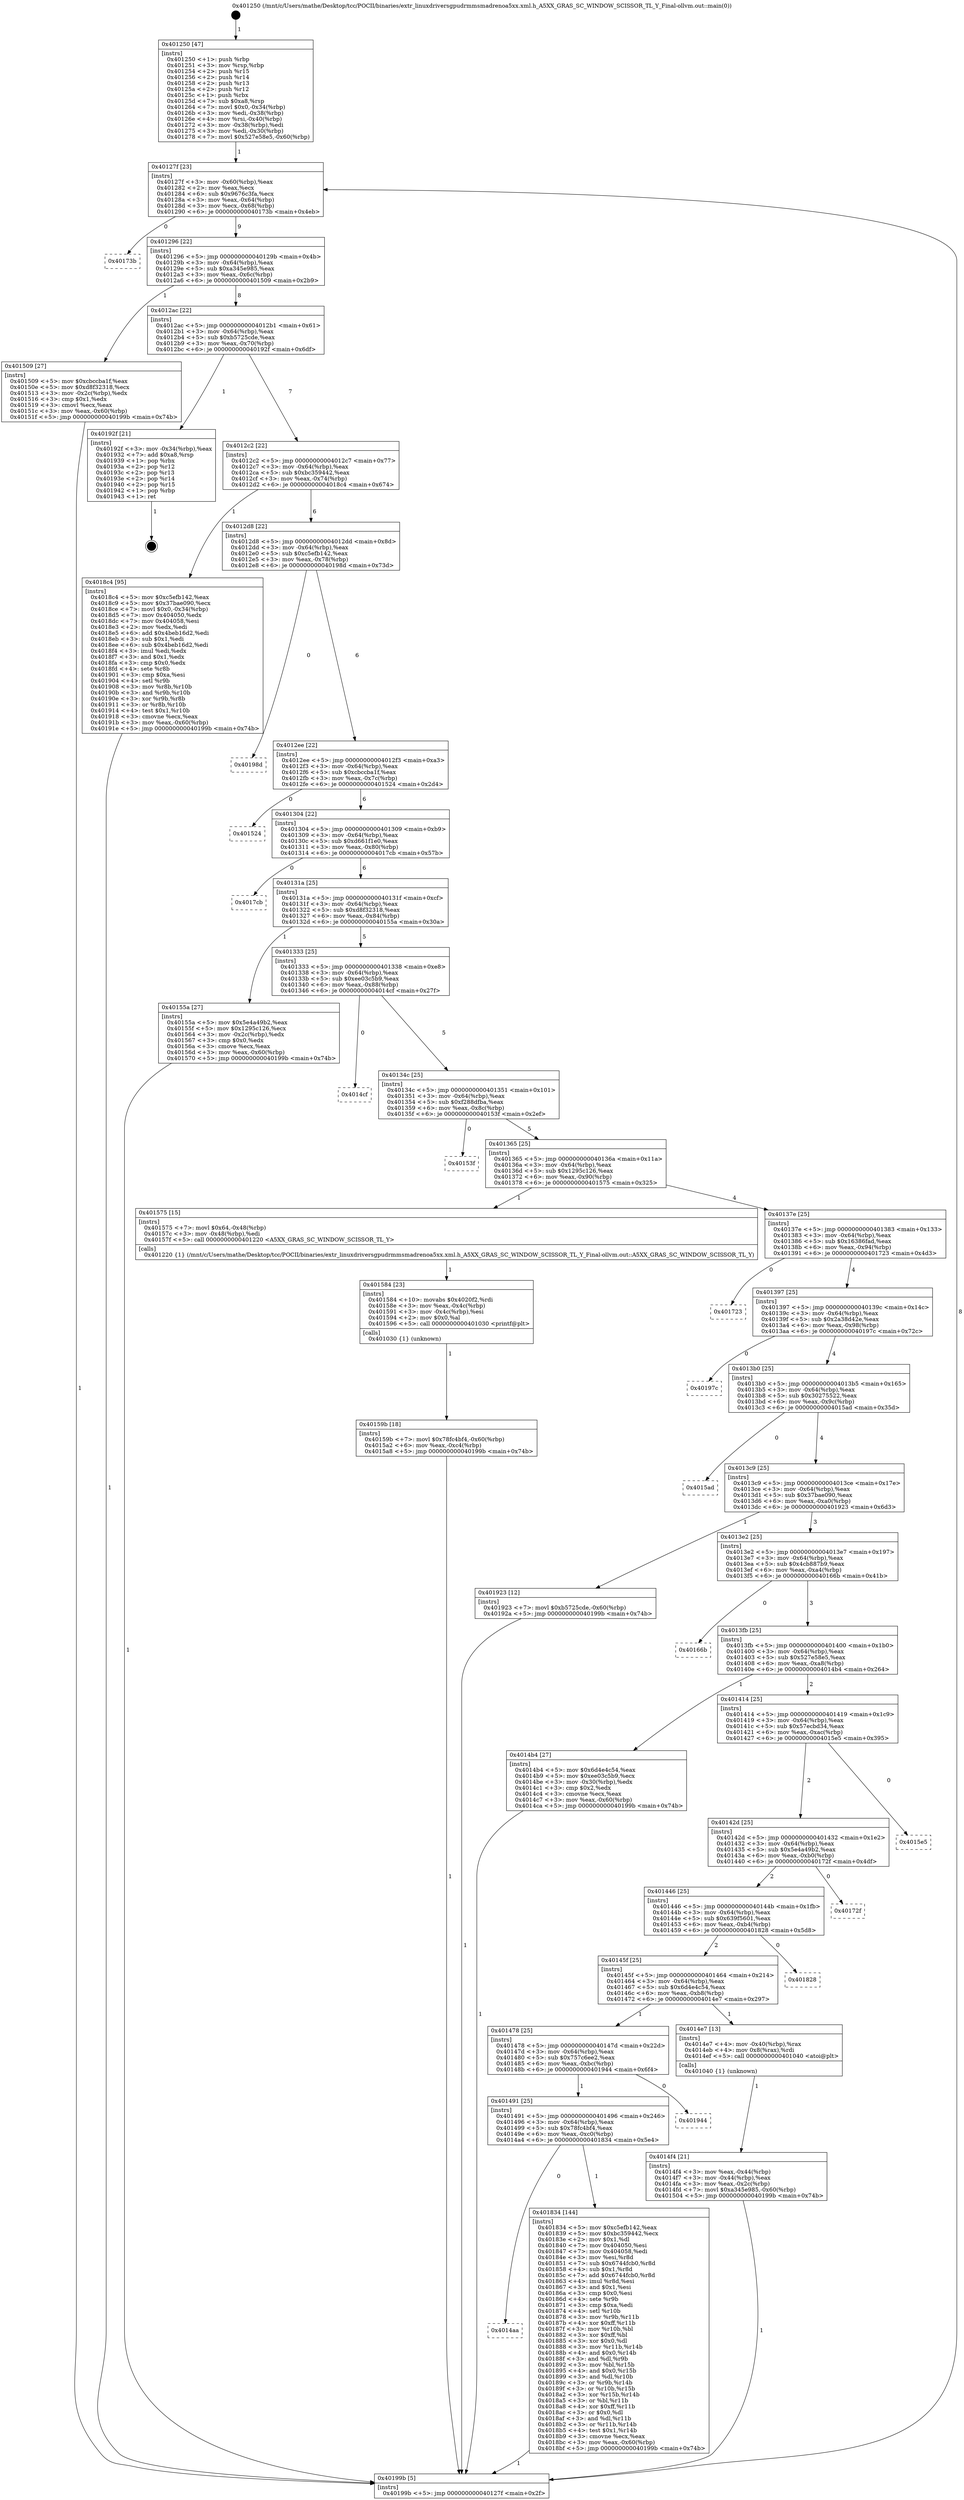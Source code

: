 digraph "0x401250" {
  label = "0x401250 (/mnt/c/Users/mathe/Desktop/tcc/POCII/binaries/extr_linuxdriversgpudrmmsmadrenoa5xx.xml.h_A5XX_GRAS_SC_WINDOW_SCISSOR_TL_Y_Final-ollvm.out::main(0))"
  labelloc = "t"
  node[shape=record]

  Entry [label="",width=0.3,height=0.3,shape=circle,fillcolor=black,style=filled]
  "0x40127f" [label="{
     0x40127f [23]\l
     | [instrs]\l
     &nbsp;&nbsp;0x40127f \<+3\>: mov -0x60(%rbp),%eax\l
     &nbsp;&nbsp;0x401282 \<+2\>: mov %eax,%ecx\l
     &nbsp;&nbsp;0x401284 \<+6\>: sub $0x9676c3fa,%ecx\l
     &nbsp;&nbsp;0x40128a \<+3\>: mov %eax,-0x64(%rbp)\l
     &nbsp;&nbsp;0x40128d \<+3\>: mov %ecx,-0x68(%rbp)\l
     &nbsp;&nbsp;0x401290 \<+6\>: je 000000000040173b \<main+0x4eb\>\l
  }"]
  "0x40173b" [label="{
     0x40173b\l
  }", style=dashed]
  "0x401296" [label="{
     0x401296 [22]\l
     | [instrs]\l
     &nbsp;&nbsp;0x401296 \<+5\>: jmp 000000000040129b \<main+0x4b\>\l
     &nbsp;&nbsp;0x40129b \<+3\>: mov -0x64(%rbp),%eax\l
     &nbsp;&nbsp;0x40129e \<+5\>: sub $0xa345e985,%eax\l
     &nbsp;&nbsp;0x4012a3 \<+3\>: mov %eax,-0x6c(%rbp)\l
     &nbsp;&nbsp;0x4012a6 \<+6\>: je 0000000000401509 \<main+0x2b9\>\l
  }"]
  Exit [label="",width=0.3,height=0.3,shape=circle,fillcolor=black,style=filled,peripheries=2]
  "0x401509" [label="{
     0x401509 [27]\l
     | [instrs]\l
     &nbsp;&nbsp;0x401509 \<+5\>: mov $0xcbccba1f,%eax\l
     &nbsp;&nbsp;0x40150e \<+5\>: mov $0xd8f32318,%ecx\l
     &nbsp;&nbsp;0x401513 \<+3\>: mov -0x2c(%rbp),%edx\l
     &nbsp;&nbsp;0x401516 \<+3\>: cmp $0x1,%edx\l
     &nbsp;&nbsp;0x401519 \<+3\>: cmovl %ecx,%eax\l
     &nbsp;&nbsp;0x40151c \<+3\>: mov %eax,-0x60(%rbp)\l
     &nbsp;&nbsp;0x40151f \<+5\>: jmp 000000000040199b \<main+0x74b\>\l
  }"]
  "0x4012ac" [label="{
     0x4012ac [22]\l
     | [instrs]\l
     &nbsp;&nbsp;0x4012ac \<+5\>: jmp 00000000004012b1 \<main+0x61\>\l
     &nbsp;&nbsp;0x4012b1 \<+3\>: mov -0x64(%rbp),%eax\l
     &nbsp;&nbsp;0x4012b4 \<+5\>: sub $0xb5725cde,%eax\l
     &nbsp;&nbsp;0x4012b9 \<+3\>: mov %eax,-0x70(%rbp)\l
     &nbsp;&nbsp;0x4012bc \<+6\>: je 000000000040192f \<main+0x6df\>\l
  }"]
  "0x4014aa" [label="{
     0x4014aa\l
  }", style=dashed]
  "0x40192f" [label="{
     0x40192f [21]\l
     | [instrs]\l
     &nbsp;&nbsp;0x40192f \<+3\>: mov -0x34(%rbp),%eax\l
     &nbsp;&nbsp;0x401932 \<+7\>: add $0xa8,%rsp\l
     &nbsp;&nbsp;0x401939 \<+1\>: pop %rbx\l
     &nbsp;&nbsp;0x40193a \<+2\>: pop %r12\l
     &nbsp;&nbsp;0x40193c \<+2\>: pop %r13\l
     &nbsp;&nbsp;0x40193e \<+2\>: pop %r14\l
     &nbsp;&nbsp;0x401940 \<+2\>: pop %r15\l
     &nbsp;&nbsp;0x401942 \<+1\>: pop %rbp\l
     &nbsp;&nbsp;0x401943 \<+1\>: ret\l
  }"]
  "0x4012c2" [label="{
     0x4012c2 [22]\l
     | [instrs]\l
     &nbsp;&nbsp;0x4012c2 \<+5\>: jmp 00000000004012c7 \<main+0x77\>\l
     &nbsp;&nbsp;0x4012c7 \<+3\>: mov -0x64(%rbp),%eax\l
     &nbsp;&nbsp;0x4012ca \<+5\>: sub $0xbc359442,%eax\l
     &nbsp;&nbsp;0x4012cf \<+3\>: mov %eax,-0x74(%rbp)\l
     &nbsp;&nbsp;0x4012d2 \<+6\>: je 00000000004018c4 \<main+0x674\>\l
  }"]
  "0x401834" [label="{
     0x401834 [144]\l
     | [instrs]\l
     &nbsp;&nbsp;0x401834 \<+5\>: mov $0xc5efb142,%eax\l
     &nbsp;&nbsp;0x401839 \<+5\>: mov $0xbc359442,%ecx\l
     &nbsp;&nbsp;0x40183e \<+2\>: mov $0x1,%dl\l
     &nbsp;&nbsp;0x401840 \<+7\>: mov 0x404050,%esi\l
     &nbsp;&nbsp;0x401847 \<+7\>: mov 0x404058,%edi\l
     &nbsp;&nbsp;0x40184e \<+3\>: mov %esi,%r8d\l
     &nbsp;&nbsp;0x401851 \<+7\>: sub $0x6744fcb0,%r8d\l
     &nbsp;&nbsp;0x401858 \<+4\>: sub $0x1,%r8d\l
     &nbsp;&nbsp;0x40185c \<+7\>: add $0x6744fcb0,%r8d\l
     &nbsp;&nbsp;0x401863 \<+4\>: imul %r8d,%esi\l
     &nbsp;&nbsp;0x401867 \<+3\>: and $0x1,%esi\l
     &nbsp;&nbsp;0x40186a \<+3\>: cmp $0x0,%esi\l
     &nbsp;&nbsp;0x40186d \<+4\>: sete %r9b\l
     &nbsp;&nbsp;0x401871 \<+3\>: cmp $0xa,%edi\l
     &nbsp;&nbsp;0x401874 \<+4\>: setl %r10b\l
     &nbsp;&nbsp;0x401878 \<+3\>: mov %r9b,%r11b\l
     &nbsp;&nbsp;0x40187b \<+4\>: xor $0xff,%r11b\l
     &nbsp;&nbsp;0x40187f \<+3\>: mov %r10b,%bl\l
     &nbsp;&nbsp;0x401882 \<+3\>: xor $0xff,%bl\l
     &nbsp;&nbsp;0x401885 \<+3\>: xor $0x0,%dl\l
     &nbsp;&nbsp;0x401888 \<+3\>: mov %r11b,%r14b\l
     &nbsp;&nbsp;0x40188b \<+4\>: and $0x0,%r14b\l
     &nbsp;&nbsp;0x40188f \<+3\>: and %dl,%r9b\l
     &nbsp;&nbsp;0x401892 \<+3\>: mov %bl,%r15b\l
     &nbsp;&nbsp;0x401895 \<+4\>: and $0x0,%r15b\l
     &nbsp;&nbsp;0x401899 \<+3\>: and %dl,%r10b\l
     &nbsp;&nbsp;0x40189c \<+3\>: or %r9b,%r14b\l
     &nbsp;&nbsp;0x40189f \<+3\>: or %r10b,%r15b\l
     &nbsp;&nbsp;0x4018a2 \<+3\>: xor %r15b,%r14b\l
     &nbsp;&nbsp;0x4018a5 \<+3\>: or %bl,%r11b\l
     &nbsp;&nbsp;0x4018a8 \<+4\>: xor $0xff,%r11b\l
     &nbsp;&nbsp;0x4018ac \<+3\>: or $0x0,%dl\l
     &nbsp;&nbsp;0x4018af \<+3\>: and %dl,%r11b\l
     &nbsp;&nbsp;0x4018b2 \<+3\>: or %r11b,%r14b\l
     &nbsp;&nbsp;0x4018b5 \<+4\>: test $0x1,%r14b\l
     &nbsp;&nbsp;0x4018b9 \<+3\>: cmovne %ecx,%eax\l
     &nbsp;&nbsp;0x4018bc \<+3\>: mov %eax,-0x60(%rbp)\l
     &nbsp;&nbsp;0x4018bf \<+5\>: jmp 000000000040199b \<main+0x74b\>\l
  }"]
  "0x4018c4" [label="{
     0x4018c4 [95]\l
     | [instrs]\l
     &nbsp;&nbsp;0x4018c4 \<+5\>: mov $0xc5efb142,%eax\l
     &nbsp;&nbsp;0x4018c9 \<+5\>: mov $0x37bae090,%ecx\l
     &nbsp;&nbsp;0x4018ce \<+7\>: movl $0x0,-0x34(%rbp)\l
     &nbsp;&nbsp;0x4018d5 \<+7\>: mov 0x404050,%edx\l
     &nbsp;&nbsp;0x4018dc \<+7\>: mov 0x404058,%esi\l
     &nbsp;&nbsp;0x4018e3 \<+2\>: mov %edx,%edi\l
     &nbsp;&nbsp;0x4018e5 \<+6\>: add $0x4beb16d2,%edi\l
     &nbsp;&nbsp;0x4018eb \<+3\>: sub $0x1,%edi\l
     &nbsp;&nbsp;0x4018ee \<+6\>: sub $0x4beb16d2,%edi\l
     &nbsp;&nbsp;0x4018f4 \<+3\>: imul %edi,%edx\l
     &nbsp;&nbsp;0x4018f7 \<+3\>: and $0x1,%edx\l
     &nbsp;&nbsp;0x4018fa \<+3\>: cmp $0x0,%edx\l
     &nbsp;&nbsp;0x4018fd \<+4\>: sete %r8b\l
     &nbsp;&nbsp;0x401901 \<+3\>: cmp $0xa,%esi\l
     &nbsp;&nbsp;0x401904 \<+4\>: setl %r9b\l
     &nbsp;&nbsp;0x401908 \<+3\>: mov %r8b,%r10b\l
     &nbsp;&nbsp;0x40190b \<+3\>: and %r9b,%r10b\l
     &nbsp;&nbsp;0x40190e \<+3\>: xor %r9b,%r8b\l
     &nbsp;&nbsp;0x401911 \<+3\>: or %r8b,%r10b\l
     &nbsp;&nbsp;0x401914 \<+4\>: test $0x1,%r10b\l
     &nbsp;&nbsp;0x401918 \<+3\>: cmovne %ecx,%eax\l
     &nbsp;&nbsp;0x40191b \<+3\>: mov %eax,-0x60(%rbp)\l
     &nbsp;&nbsp;0x40191e \<+5\>: jmp 000000000040199b \<main+0x74b\>\l
  }"]
  "0x4012d8" [label="{
     0x4012d8 [22]\l
     | [instrs]\l
     &nbsp;&nbsp;0x4012d8 \<+5\>: jmp 00000000004012dd \<main+0x8d\>\l
     &nbsp;&nbsp;0x4012dd \<+3\>: mov -0x64(%rbp),%eax\l
     &nbsp;&nbsp;0x4012e0 \<+5\>: sub $0xc5efb142,%eax\l
     &nbsp;&nbsp;0x4012e5 \<+3\>: mov %eax,-0x78(%rbp)\l
     &nbsp;&nbsp;0x4012e8 \<+6\>: je 000000000040198d \<main+0x73d\>\l
  }"]
  "0x401491" [label="{
     0x401491 [25]\l
     | [instrs]\l
     &nbsp;&nbsp;0x401491 \<+5\>: jmp 0000000000401496 \<main+0x246\>\l
     &nbsp;&nbsp;0x401496 \<+3\>: mov -0x64(%rbp),%eax\l
     &nbsp;&nbsp;0x401499 \<+5\>: sub $0x78fc4bf4,%eax\l
     &nbsp;&nbsp;0x40149e \<+6\>: mov %eax,-0xc0(%rbp)\l
     &nbsp;&nbsp;0x4014a4 \<+6\>: je 0000000000401834 \<main+0x5e4\>\l
  }"]
  "0x40198d" [label="{
     0x40198d\l
  }", style=dashed]
  "0x4012ee" [label="{
     0x4012ee [22]\l
     | [instrs]\l
     &nbsp;&nbsp;0x4012ee \<+5\>: jmp 00000000004012f3 \<main+0xa3\>\l
     &nbsp;&nbsp;0x4012f3 \<+3\>: mov -0x64(%rbp),%eax\l
     &nbsp;&nbsp;0x4012f6 \<+5\>: sub $0xcbccba1f,%eax\l
     &nbsp;&nbsp;0x4012fb \<+3\>: mov %eax,-0x7c(%rbp)\l
     &nbsp;&nbsp;0x4012fe \<+6\>: je 0000000000401524 \<main+0x2d4\>\l
  }"]
  "0x401944" [label="{
     0x401944\l
  }", style=dashed]
  "0x401524" [label="{
     0x401524\l
  }", style=dashed]
  "0x401304" [label="{
     0x401304 [22]\l
     | [instrs]\l
     &nbsp;&nbsp;0x401304 \<+5\>: jmp 0000000000401309 \<main+0xb9\>\l
     &nbsp;&nbsp;0x401309 \<+3\>: mov -0x64(%rbp),%eax\l
     &nbsp;&nbsp;0x40130c \<+5\>: sub $0xd661f1e0,%eax\l
     &nbsp;&nbsp;0x401311 \<+3\>: mov %eax,-0x80(%rbp)\l
     &nbsp;&nbsp;0x401314 \<+6\>: je 00000000004017cb \<main+0x57b\>\l
  }"]
  "0x40159b" [label="{
     0x40159b [18]\l
     | [instrs]\l
     &nbsp;&nbsp;0x40159b \<+7\>: movl $0x78fc4bf4,-0x60(%rbp)\l
     &nbsp;&nbsp;0x4015a2 \<+6\>: mov %eax,-0xc4(%rbp)\l
     &nbsp;&nbsp;0x4015a8 \<+5\>: jmp 000000000040199b \<main+0x74b\>\l
  }"]
  "0x4017cb" [label="{
     0x4017cb\l
  }", style=dashed]
  "0x40131a" [label="{
     0x40131a [25]\l
     | [instrs]\l
     &nbsp;&nbsp;0x40131a \<+5\>: jmp 000000000040131f \<main+0xcf\>\l
     &nbsp;&nbsp;0x40131f \<+3\>: mov -0x64(%rbp),%eax\l
     &nbsp;&nbsp;0x401322 \<+5\>: sub $0xd8f32318,%eax\l
     &nbsp;&nbsp;0x401327 \<+6\>: mov %eax,-0x84(%rbp)\l
     &nbsp;&nbsp;0x40132d \<+6\>: je 000000000040155a \<main+0x30a\>\l
  }"]
  "0x401584" [label="{
     0x401584 [23]\l
     | [instrs]\l
     &nbsp;&nbsp;0x401584 \<+10\>: movabs $0x4020f2,%rdi\l
     &nbsp;&nbsp;0x40158e \<+3\>: mov %eax,-0x4c(%rbp)\l
     &nbsp;&nbsp;0x401591 \<+3\>: mov -0x4c(%rbp),%esi\l
     &nbsp;&nbsp;0x401594 \<+2\>: mov $0x0,%al\l
     &nbsp;&nbsp;0x401596 \<+5\>: call 0000000000401030 \<printf@plt\>\l
     | [calls]\l
     &nbsp;&nbsp;0x401030 \{1\} (unknown)\l
  }"]
  "0x40155a" [label="{
     0x40155a [27]\l
     | [instrs]\l
     &nbsp;&nbsp;0x40155a \<+5\>: mov $0x5e4a49b2,%eax\l
     &nbsp;&nbsp;0x40155f \<+5\>: mov $0x1295c126,%ecx\l
     &nbsp;&nbsp;0x401564 \<+3\>: mov -0x2c(%rbp),%edx\l
     &nbsp;&nbsp;0x401567 \<+3\>: cmp $0x0,%edx\l
     &nbsp;&nbsp;0x40156a \<+3\>: cmove %ecx,%eax\l
     &nbsp;&nbsp;0x40156d \<+3\>: mov %eax,-0x60(%rbp)\l
     &nbsp;&nbsp;0x401570 \<+5\>: jmp 000000000040199b \<main+0x74b\>\l
  }"]
  "0x401333" [label="{
     0x401333 [25]\l
     | [instrs]\l
     &nbsp;&nbsp;0x401333 \<+5\>: jmp 0000000000401338 \<main+0xe8\>\l
     &nbsp;&nbsp;0x401338 \<+3\>: mov -0x64(%rbp),%eax\l
     &nbsp;&nbsp;0x40133b \<+5\>: sub $0xee03c5b9,%eax\l
     &nbsp;&nbsp;0x401340 \<+6\>: mov %eax,-0x88(%rbp)\l
     &nbsp;&nbsp;0x401346 \<+6\>: je 00000000004014cf \<main+0x27f\>\l
  }"]
  "0x4014f4" [label="{
     0x4014f4 [21]\l
     | [instrs]\l
     &nbsp;&nbsp;0x4014f4 \<+3\>: mov %eax,-0x44(%rbp)\l
     &nbsp;&nbsp;0x4014f7 \<+3\>: mov -0x44(%rbp),%eax\l
     &nbsp;&nbsp;0x4014fa \<+3\>: mov %eax,-0x2c(%rbp)\l
     &nbsp;&nbsp;0x4014fd \<+7\>: movl $0xa345e985,-0x60(%rbp)\l
     &nbsp;&nbsp;0x401504 \<+5\>: jmp 000000000040199b \<main+0x74b\>\l
  }"]
  "0x4014cf" [label="{
     0x4014cf\l
  }", style=dashed]
  "0x40134c" [label="{
     0x40134c [25]\l
     | [instrs]\l
     &nbsp;&nbsp;0x40134c \<+5\>: jmp 0000000000401351 \<main+0x101\>\l
     &nbsp;&nbsp;0x401351 \<+3\>: mov -0x64(%rbp),%eax\l
     &nbsp;&nbsp;0x401354 \<+5\>: sub $0xf288dfba,%eax\l
     &nbsp;&nbsp;0x401359 \<+6\>: mov %eax,-0x8c(%rbp)\l
     &nbsp;&nbsp;0x40135f \<+6\>: je 000000000040153f \<main+0x2ef\>\l
  }"]
  "0x401478" [label="{
     0x401478 [25]\l
     | [instrs]\l
     &nbsp;&nbsp;0x401478 \<+5\>: jmp 000000000040147d \<main+0x22d\>\l
     &nbsp;&nbsp;0x40147d \<+3\>: mov -0x64(%rbp),%eax\l
     &nbsp;&nbsp;0x401480 \<+5\>: sub $0x757c6ee2,%eax\l
     &nbsp;&nbsp;0x401485 \<+6\>: mov %eax,-0xbc(%rbp)\l
     &nbsp;&nbsp;0x40148b \<+6\>: je 0000000000401944 \<main+0x6f4\>\l
  }"]
  "0x40153f" [label="{
     0x40153f\l
  }", style=dashed]
  "0x401365" [label="{
     0x401365 [25]\l
     | [instrs]\l
     &nbsp;&nbsp;0x401365 \<+5\>: jmp 000000000040136a \<main+0x11a\>\l
     &nbsp;&nbsp;0x40136a \<+3\>: mov -0x64(%rbp),%eax\l
     &nbsp;&nbsp;0x40136d \<+5\>: sub $0x1295c126,%eax\l
     &nbsp;&nbsp;0x401372 \<+6\>: mov %eax,-0x90(%rbp)\l
     &nbsp;&nbsp;0x401378 \<+6\>: je 0000000000401575 \<main+0x325\>\l
  }"]
  "0x4014e7" [label="{
     0x4014e7 [13]\l
     | [instrs]\l
     &nbsp;&nbsp;0x4014e7 \<+4\>: mov -0x40(%rbp),%rax\l
     &nbsp;&nbsp;0x4014eb \<+4\>: mov 0x8(%rax),%rdi\l
     &nbsp;&nbsp;0x4014ef \<+5\>: call 0000000000401040 \<atoi@plt\>\l
     | [calls]\l
     &nbsp;&nbsp;0x401040 \{1\} (unknown)\l
  }"]
  "0x401575" [label="{
     0x401575 [15]\l
     | [instrs]\l
     &nbsp;&nbsp;0x401575 \<+7\>: movl $0x64,-0x48(%rbp)\l
     &nbsp;&nbsp;0x40157c \<+3\>: mov -0x48(%rbp),%edi\l
     &nbsp;&nbsp;0x40157f \<+5\>: call 0000000000401220 \<A5XX_GRAS_SC_WINDOW_SCISSOR_TL_Y\>\l
     | [calls]\l
     &nbsp;&nbsp;0x401220 \{1\} (/mnt/c/Users/mathe/Desktop/tcc/POCII/binaries/extr_linuxdriversgpudrmmsmadrenoa5xx.xml.h_A5XX_GRAS_SC_WINDOW_SCISSOR_TL_Y_Final-ollvm.out::A5XX_GRAS_SC_WINDOW_SCISSOR_TL_Y)\l
  }"]
  "0x40137e" [label="{
     0x40137e [25]\l
     | [instrs]\l
     &nbsp;&nbsp;0x40137e \<+5\>: jmp 0000000000401383 \<main+0x133\>\l
     &nbsp;&nbsp;0x401383 \<+3\>: mov -0x64(%rbp),%eax\l
     &nbsp;&nbsp;0x401386 \<+5\>: sub $0x16386fad,%eax\l
     &nbsp;&nbsp;0x40138b \<+6\>: mov %eax,-0x94(%rbp)\l
     &nbsp;&nbsp;0x401391 \<+6\>: je 0000000000401723 \<main+0x4d3\>\l
  }"]
  "0x40145f" [label="{
     0x40145f [25]\l
     | [instrs]\l
     &nbsp;&nbsp;0x40145f \<+5\>: jmp 0000000000401464 \<main+0x214\>\l
     &nbsp;&nbsp;0x401464 \<+3\>: mov -0x64(%rbp),%eax\l
     &nbsp;&nbsp;0x401467 \<+5\>: sub $0x6d4e4c54,%eax\l
     &nbsp;&nbsp;0x40146c \<+6\>: mov %eax,-0xb8(%rbp)\l
     &nbsp;&nbsp;0x401472 \<+6\>: je 00000000004014e7 \<main+0x297\>\l
  }"]
  "0x401723" [label="{
     0x401723\l
  }", style=dashed]
  "0x401397" [label="{
     0x401397 [25]\l
     | [instrs]\l
     &nbsp;&nbsp;0x401397 \<+5\>: jmp 000000000040139c \<main+0x14c\>\l
     &nbsp;&nbsp;0x40139c \<+3\>: mov -0x64(%rbp),%eax\l
     &nbsp;&nbsp;0x40139f \<+5\>: sub $0x2a38d42e,%eax\l
     &nbsp;&nbsp;0x4013a4 \<+6\>: mov %eax,-0x98(%rbp)\l
     &nbsp;&nbsp;0x4013aa \<+6\>: je 000000000040197c \<main+0x72c\>\l
  }"]
  "0x401828" [label="{
     0x401828\l
  }", style=dashed]
  "0x40197c" [label="{
     0x40197c\l
  }", style=dashed]
  "0x4013b0" [label="{
     0x4013b0 [25]\l
     | [instrs]\l
     &nbsp;&nbsp;0x4013b0 \<+5\>: jmp 00000000004013b5 \<main+0x165\>\l
     &nbsp;&nbsp;0x4013b5 \<+3\>: mov -0x64(%rbp),%eax\l
     &nbsp;&nbsp;0x4013b8 \<+5\>: sub $0x30275522,%eax\l
     &nbsp;&nbsp;0x4013bd \<+6\>: mov %eax,-0x9c(%rbp)\l
     &nbsp;&nbsp;0x4013c3 \<+6\>: je 00000000004015ad \<main+0x35d\>\l
  }"]
  "0x401446" [label="{
     0x401446 [25]\l
     | [instrs]\l
     &nbsp;&nbsp;0x401446 \<+5\>: jmp 000000000040144b \<main+0x1fb\>\l
     &nbsp;&nbsp;0x40144b \<+3\>: mov -0x64(%rbp),%eax\l
     &nbsp;&nbsp;0x40144e \<+5\>: sub $0x639f5601,%eax\l
     &nbsp;&nbsp;0x401453 \<+6\>: mov %eax,-0xb4(%rbp)\l
     &nbsp;&nbsp;0x401459 \<+6\>: je 0000000000401828 \<main+0x5d8\>\l
  }"]
  "0x4015ad" [label="{
     0x4015ad\l
  }", style=dashed]
  "0x4013c9" [label="{
     0x4013c9 [25]\l
     | [instrs]\l
     &nbsp;&nbsp;0x4013c9 \<+5\>: jmp 00000000004013ce \<main+0x17e\>\l
     &nbsp;&nbsp;0x4013ce \<+3\>: mov -0x64(%rbp),%eax\l
     &nbsp;&nbsp;0x4013d1 \<+5\>: sub $0x37bae090,%eax\l
     &nbsp;&nbsp;0x4013d6 \<+6\>: mov %eax,-0xa0(%rbp)\l
     &nbsp;&nbsp;0x4013dc \<+6\>: je 0000000000401923 \<main+0x6d3\>\l
  }"]
  "0x40172f" [label="{
     0x40172f\l
  }", style=dashed]
  "0x401923" [label="{
     0x401923 [12]\l
     | [instrs]\l
     &nbsp;&nbsp;0x401923 \<+7\>: movl $0xb5725cde,-0x60(%rbp)\l
     &nbsp;&nbsp;0x40192a \<+5\>: jmp 000000000040199b \<main+0x74b\>\l
  }"]
  "0x4013e2" [label="{
     0x4013e2 [25]\l
     | [instrs]\l
     &nbsp;&nbsp;0x4013e2 \<+5\>: jmp 00000000004013e7 \<main+0x197\>\l
     &nbsp;&nbsp;0x4013e7 \<+3\>: mov -0x64(%rbp),%eax\l
     &nbsp;&nbsp;0x4013ea \<+5\>: sub $0x4cb887b9,%eax\l
     &nbsp;&nbsp;0x4013ef \<+6\>: mov %eax,-0xa4(%rbp)\l
     &nbsp;&nbsp;0x4013f5 \<+6\>: je 000000000040166b \<main+0x41b\>\l
  }"]
  "0x40142d" [label="{
     0x40142d [25]\l
     | [instrs]\l
     &nbsp;&nbsp;0x40142d \<+5\>: jmp 0000000000401432 \<main+0x1e2\>\l
     &nbsp;&nbsp;0x401432 \<+3\>: mov -0x64(%rbp),%eax\l
     &nbsp;&nbsp;0x401435 \<+5\>: sub $0x5e4a49b2,%eax\l
     &nbsp;&nbsp;0x40143a \<+6\>: mov %eax,-0xb0(%rbp)\l
     &nbsp;&nbsp;0x401440 \<+6\>: je 000000000040172f \<main+0x4df\>\l
  }"]
  "0x40166b" [label="{
     0x40166b\l
  }", style=dashed]
  "0x4013fb" [label="{
     0x4013fb [25]\l
     | [instrs]\l
     &nbsp;&nbsp;0x4013fb \<+5\>: jmp 0000000000401400 \<main+0x1b0\>\l
     &nbsp;&nbsp;0x401400 \<+3\>: mov -0x64(%rbp),%eax\l
     &nbsp;&nbsp;0x401403 \<+5\>: sub $0x527e58e5,%eax\l
     &nbsp;&nbsp;0x401408 \<+6\>: mov %eax,-0xa8(%rbp)\l
     &nbsp;&nbsp;0x40140e \<+6\>: je 00000000004014b4 \<main+0x264\>\l
  }"]
  "0x4015e5" [label="{
     0x4015e5\l
  }", style=dashed]
  "0x4014b4" [label="{
     0x4014b4 [27]\l
     | [instrs]\l
     &nbsp;&nbsp;0x4014b4 \<+5\>: mov $0x6d4e4c54,%eax\l
     &nbsp;&nbsp;0x4014b9 \<+5\>: mov $0xee03c5b9,%ecx\l
     &nbsp;&nbsp;0x4014be \<+3\>: mov -0x30(%rbp),%edx\l
     &nbsp;&nbsp;0x4014c1 \<+3\>: cmp $0x2,%edx\l
     &nbsp;&nbsp;0x4014c4 \<+3\>: cmovne %ecx,%eax\l
     &nbsp;&nbsp;0x4014c7 \<+3\>: mov %eax,-0x60(%rbp)\l
     &nbsp;&nbsp;0x4014ca \<+5\>: jmp 000000000040199b \<main+0x74b\>\l
  }"]
  "0x401414" [label="{
     0x401414 [25]\l
     | [instrs]\l
     &nbsp;&nbsp;0x401414 \<+5\>: jmp 0000000000401419 \<main+0x1c9\>\l
     &nbsp;&nbsp;0x401419 \<+3\>: mov -0x64(%rbp),%eax\l
     &nbsp;&nbsp;0x40141c \<+5\>: sub $0x57ecbd34,%eax\l
     &nbsp;&nbsp;0x401421 \<+6\>: mov %eax,-0xac(%rbp)\l
     &nbsp;&nbsp;0x401427 \<+6\>: je 00000000004015e5 \<main+0x395\>\l
  }"]
  "0x40199b" [label="{
     0x40199b [5]\l
     | [instrs]\l
     &nbsp;&nbsp;0x40199b \<+5\>: jmp 000000000040127f \<main+0x2f\>\l
  }"]
  "0x401250" [label="{
     0x401250 [47]\l
     | [instrs]\l
     &nbsp;&nbsp;0x401250 \<+1\>: push %rbp\l
     &nbsp;&nbsp;0x401251 \<+3\>: mov %rsp,%rbp\l
     &nbsp;&nbsp;0x401254 \<+2\>: push %r15\l
     &nbsp;&nbsp;0x401256 \<+2\>: push %r14\l
     &nbsp;&nbsp;0x401258 \<+2\>: push %r13\l
     &nbsp;&nbsp;0x40125a \<+2\>: push %r12\l
     &nbsp;&nbsp;0x40125c \<+1\>: push %rbx\l
     &nbsp;&nbsp;0x40125d \<+7\>: sub $0xa8,%rsp\l
     &nbsp;&nbsp;0x401264 \<+7\>: movl $0x0,-0x34(%rbp)\l
     &nbsp;&nbsp;0x40126b \<+3\>: mov %edi,-0x38(%rbp)\l
     &nbsp;&nbsp;0x40126e \<+4\>: mov %rsi,-0x40(%rbp)\l
     &nbsp;&nbsp;0x401272 \<+3\>: mov -0x38(%rbp),%edi\l
     &nbsp;&nbsp;0x401275 \<+3\>: mov %edi,-0x30(%rbp)\l
     &nbsp;&nbsp;0x401278 \<+7\>: movl $0x527e58e5,-0x60(%rbp)\l
  }"]
  Entry -> "0x401250" [label=" 1"]
  "0x40127f" -> "0x40173b" [label=" 0"]
  "0x40127f" -> "0x401296" [label=" 9"]
  "0x40192f" -> Exit [label=" 1"]
  "0x401296" -> "0x401509" [label=" 1"]
  "0x401296" -> "0x4012ac" [label=" 8"]
  "0x401923" -> "0x40199b" [label=" 1"]
  "0x4012ac" -> "0x40192f" [label=" 1"]
  "0x4012ac" -> "0x4012c2" [label=" 7"]
  "0x4018c4" -> "0x40199b" [label=" 1"]
  "0x4012c2" -> "0x4018c4" [label=" 1"]
  "0x4012c2" -> "0x4012d8" [label=" 6"]
  "0x401834" -> "0x40199b" [label=" 1"]
  "0x4012d8" -> "0x40198d" [label=" 0"]
  "0x4012d8" -> "0x4012ee" [label=" 6"]
  "0x401491" -> "0x401834" [label=" 1"]
  "0x4012ee" -> "0x401524" [label=" 0"]
  "0x4012ee" -> "0x401304" [label=" 6"]
  "0x401491" -> "0x4014aa" [label=" 0"]
  "0x401304" -> "0x4017cb" [label=" 0"]
  "0x401304" -> "0x40131a" [label=" 6"]
  "0x401478" -> "0x401944" [label=" 0"]
  "0x40131a" -> "0x40155a" [label=" 1"]
  "0x40131a" -> "0x401333" [label=" 5"]
  "0x401478" -> "0x401491" [label=" 1"]
  "0x401333" -> "0x4014cf" [label=" 0"]
  "0x401333" -> "0x40134c" [label=" 5"]
  "0x40159b" -> "0x40199b" [label=" 1"]
  "0x40134c" -> "0x40153f" [label=" 0"]
  "0x40134c" -> "0x401365" [label=" 5"]
  "0x401584" -> "0x40159b" [label=" 1"]
  "0x401365" -> "0x401575" [label=" 1"]
  "0x401365" -> "0x40137e" [label=" 4"]
  "0x401575" -> "0x401584" [label=" 1"]
  "0x40137e" -> "0x401723" [label=" 0"]
  "0x40137e" -> "0x401397" [label=" 4"]
  "0x401509" -> "0x40199b" [label=" 1"]
  "0x401397" -> "0x40197c" [label=" 0"]
  "0x401397" -> "0x4013b0" [label=" 4"]
  "0x4014f4" -> "0x40199b" [label=" 1"]
  "0x4013b0" -> "0x4015ad" [label=" 0"]
  "0x4013b0" -> "0x4013c9" [label=" 4"]
  "0x40145f" -> "0x401478" [label=" 1"]
  "0x4013c9" -> "0x401923" [label=" 1"]
  "0x4013c9" -> "0x4013e2" [label=" 3"]
  "0x40145f" -> "0x4014e7" [label=" 1"]
  "0x4013e2" -> "0x40166b" [label=" 0"]
  "0x4013e2" -> "0x4013fb" [label=" 3"]
  "0x401446" -> "0x40145f" [label=" 2"]
  "0x4013fb" -> "0x4014b4" [label=" 1"]
  "0x4013fb" -> "0x401414" [label=" 2"]
  "0x4014b4" -> "0x40199b" [label=" 1"]
  "0x401250" -> "0x40127f" [label=" 1"]
  "0x40199b" -> "0x40127f" [label=" 8"]
  "0x401446" -> "0x401828" [label=" 0"]
  "0x401414" -> "0x4015e5" [label=" 0"]
  "0x401414" -> "0x40142d" [label=" 2"]
  "0x40155a" -> "0x40199b" [label=" 1"]
  "0x40142d" -> "0x40172f" [label=" 0"]
  "0x40142d" -> "0x401446" [label=" 2"]
  "0x4014e7" -> "0x4014f4" [label=" 1"]
}
